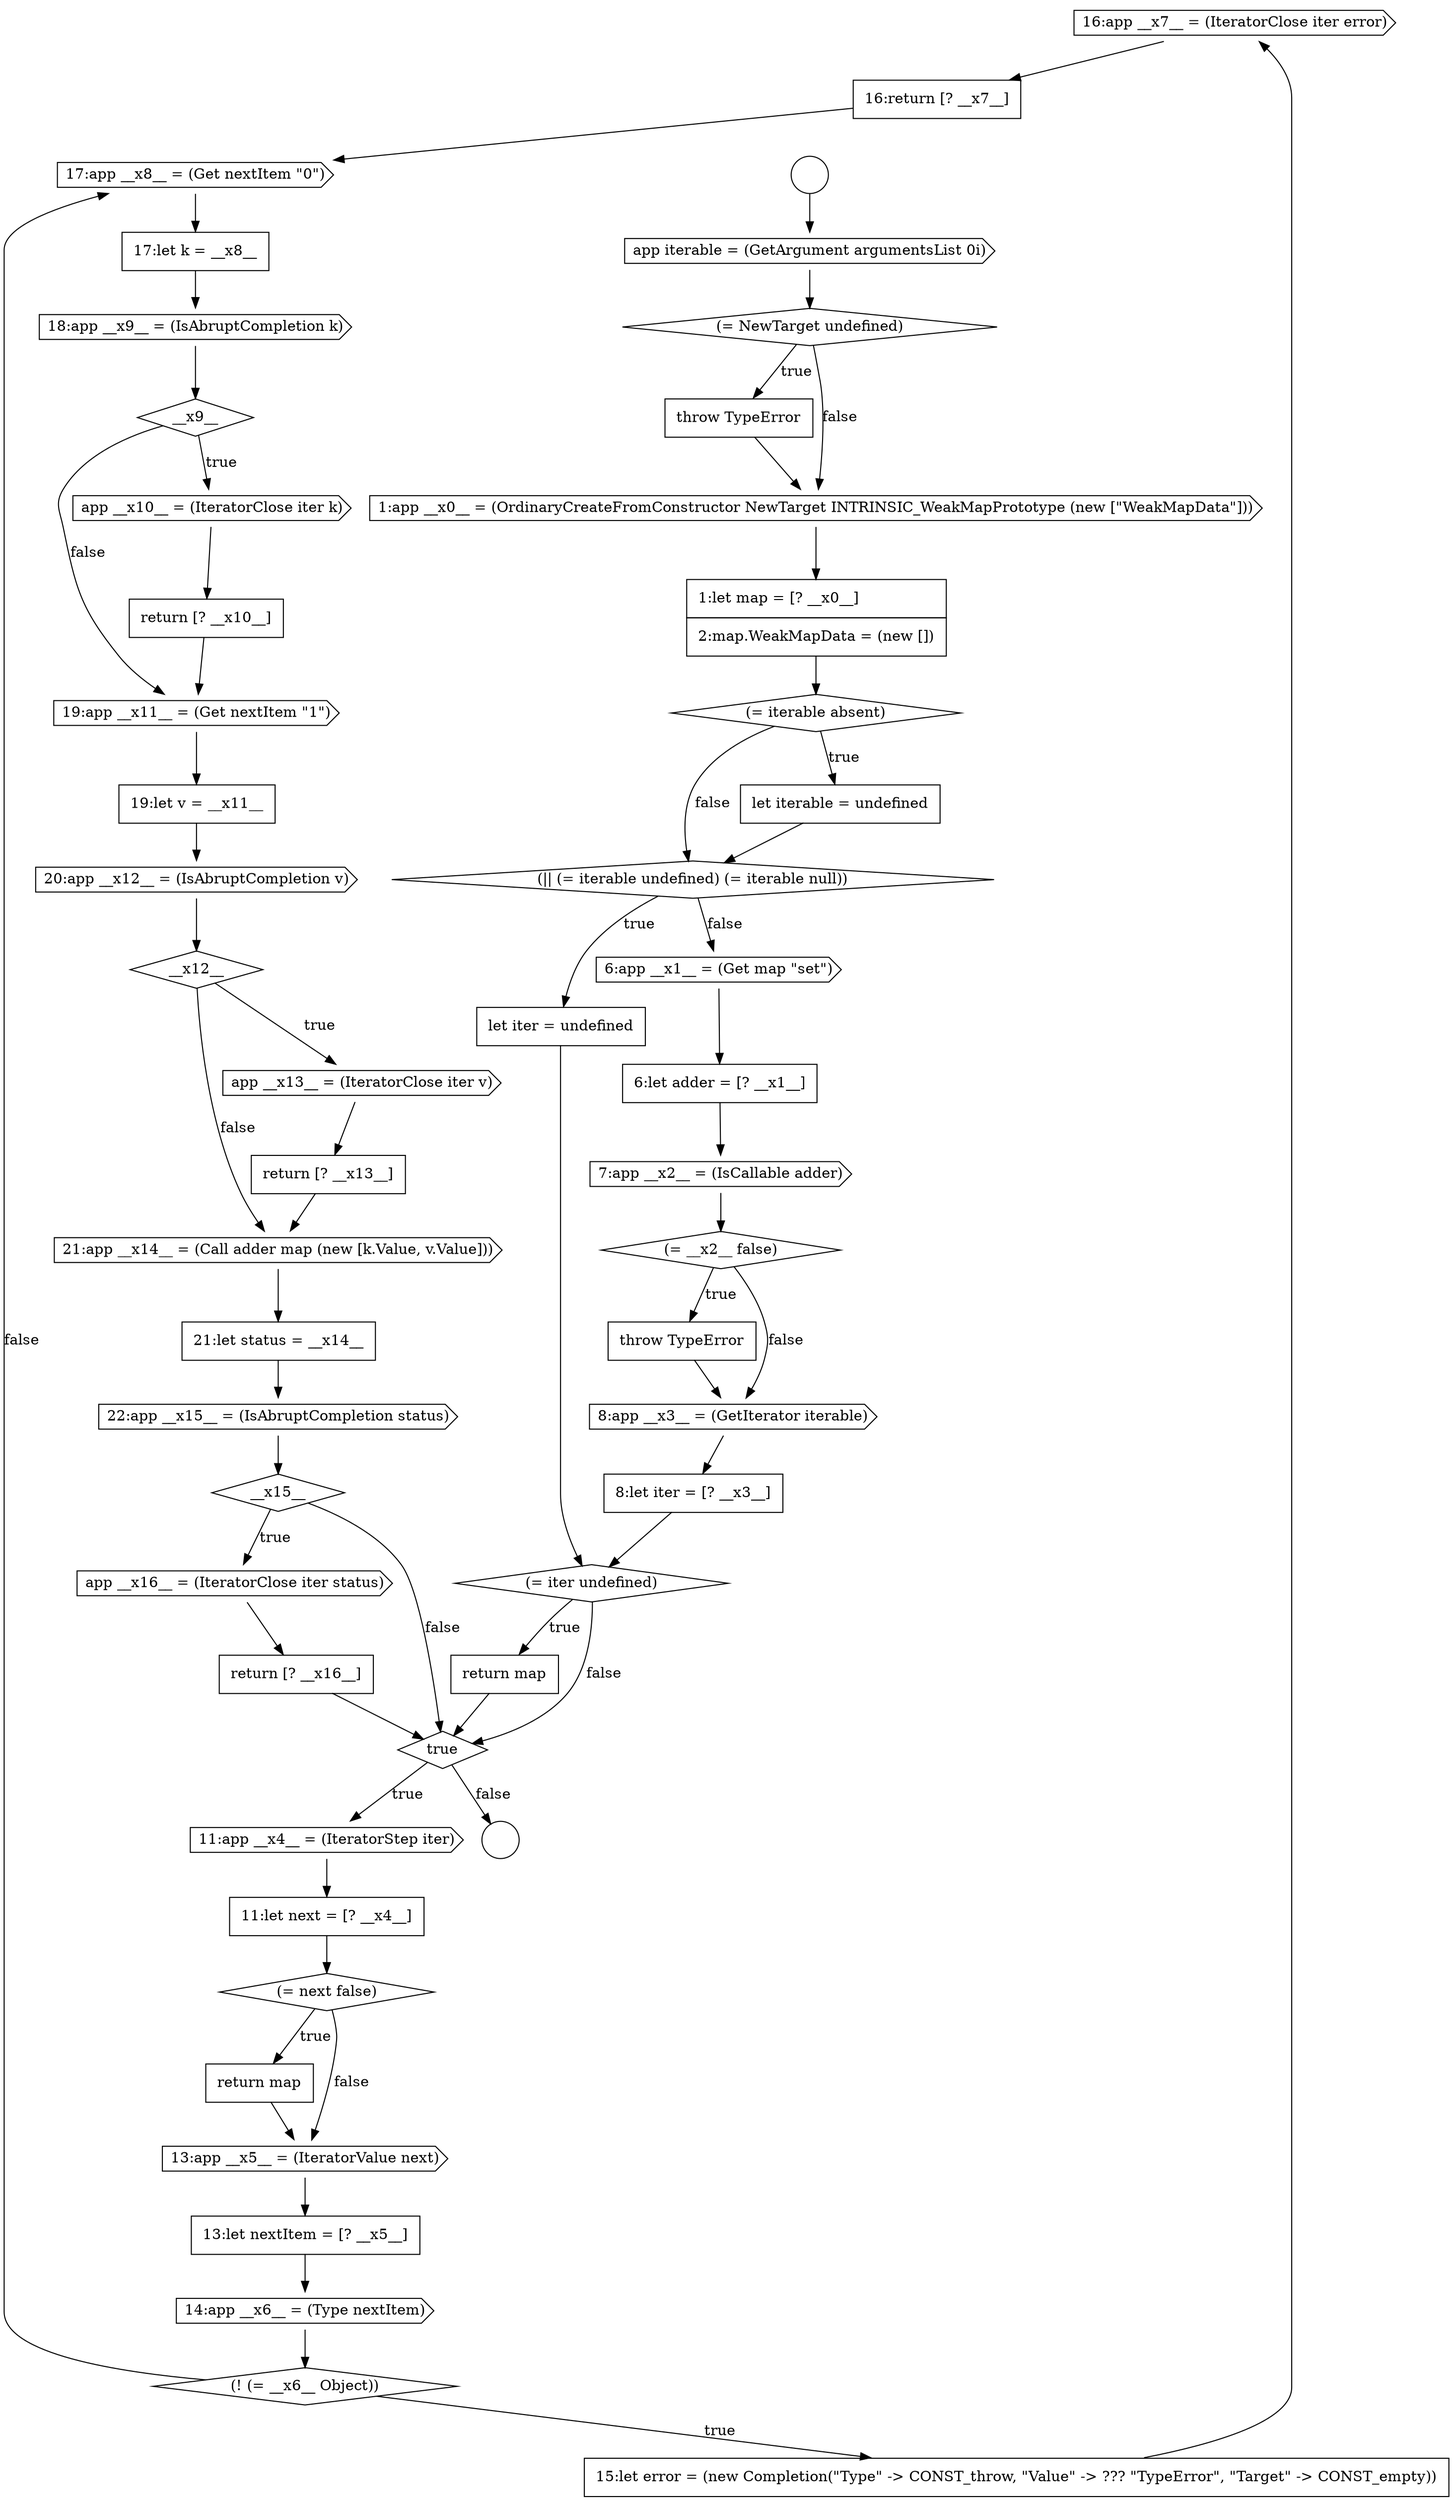 digraph {
  node15435 [shape=cds, label=<<font color="black">16:app __x7__ = (IteratorClose iter error)</font>> color="black" fillcolor="white" style=filled]
  node15454 [shape=none, margin=0, label=<<font color="black">
    <table border="0" cellborder="1" cellspacing="0" cellpadding="10">
      <tr><td align="left">return [? __x16__]</td></tr>
    </table>
  </font>> color="black" fillcolor="white" style=filled]
  node15414 [shape=diamond, label=<<font color="black">(|| (= iterable undefined) (= iterable null))</font>> color="black" fillcolor="white" style=filled]
  node15428 [shape=diamond, label=<<font color="black">(= next false)</font>> color="black" fillcolor="white" style=filled]
  node15416 [shape=cds, label=<<font color="black">6:app __x1__ = (Get map &quot;set&quot;)</font>> color="black" fillcolor="white" style=filled]
  node15412 [shape=diamond, label=<<font color="black">(= iterable absent)</font>> color="black" fillcolor="white" style=filled]
  node15418 [shape=cds, label=<<font color="black">7:app __x2__ = (IsCallable adder)</font>> color="black" fillcolor="white" style=filled]
  node15440 [shape=diamond, label=<<font color="black">__x9__</font>> color="black" fillcolor="white" style=filled]
  node15413 [shape=none, margin=0, label=<<font color="black">
    <table border="0" cellborder="1" cellspacing="0" cellpadding="10">
      <tr><td align="left">let iterable = undefined</td></tr>
    </table>
  </font>> color="black" fillcolor="white" style=filled]
  node15450 [shape=none, margin=0, label=<<font color="black">
    <table border="0" cellborder="1" cellspacing="0" cellpadding="10">
      <tr><td align="left">21:let status = __x14__</td></tr>
    </table>
  </font>> color="black" fillcolor="white" style=filled]
  node15408 [shape=diamond, label=<<font color="black">(= NewTarget undefined)</font>> color="black" fillcolor="white" style=filled]
  node15426 [shape=cds, label=<<font color="black">11:app __x4__ = (IteratorStep iter)</font>> color="black" fillcolor="white" style=filled]
  node15441 [shape=cds, label=<<font color="black">app __x10__ = (IteratorClose iter k)</font>> color="black" fillcolor="white" style=filled]
  node15445 [shape=cds, label=<<font color="black">20:app __x12__ = (IsAbruptCompletion v)</font>> color="black" fillcolor="white" style=filled]
  node15430 [shape=cds, label=<<font color="black">13:app __x5__ = (IteratorValue next)</font>> color="black" fillcolor="white" style=filled]
  node15409 [shape=none, margin=0, label=<<font color="black">
    <table border="0" cellborder="1" cellspacing="0" cellpadding="10">
      <tr><td align="left">throw TypeError</td></tr>
    </table>
  </font>> color="black" fillcolor="white" style=filled]
  node15424 [shape=none, margin=0, label=<<font color="black">
    <table border="0" cellborder="1" cellspacing="0" cellpadding="10">
      <tr><td align="left">return map</td></tr>
    </table>
  </font>> color="black" fillcolor="white" style=filled]
  node15449 [shape=cds, label=<<font color="black">21:app __x14__ = (Call adder map (new [k.Value, v.Value]))</font>> color="black" fillcolor="white" style=filled]
  node15434 [shape=none, margin=0, label=<<font color="black">
    <table border="0" cellborder="1" cellspacing="0" cellpadding="10">
      <tr><td align="left">15:let error = (new Completion(&quot;Type&quot; -&gt; CONST_throw, &quot;Value&quot; -&gt; ??? &quot;TypeError&quot;, &quot;Target&quot; -&gt; CONST_empty))</td></tr>
    </table>
  </font>> color="black" fillcolor="white" style=filled]
  node15407 [shape=cds, label=<<font color="black">app iterable = (GetArgument argumentsList 0i)</font>> color="black" fillcolor="white" style=filled]
  node15439 [shape=cds, label=<<font color="black">18:app __x9__ = (IsAbruptCompletion k)</font>> color="black" fillcolor="white" style=filled]
  node15422 [shape=none, margin=0, label=<<font color="black">
    <table border="0" cellborder="1" cellspacing="0" cellpadding="10">
      <tr><td align="left">8:let iter = [? __x3__]</td></tr>
    </table>
  </font>> color="black" fillcolor="white" style=filled]
  node15417 [shape=none, margin=0, label=<<font color="black">
    <table border="0" cellborder="1" cellspacing="0" cellpadding="10">
      <tr><td align="left">6:let adder = [? __x1__]</td></tr>
    </table>
  </font>> color="black" fillcolor="white" style=filled]
  node15410 [shape=cds, label=<<font color="black">1:app __x0__ = (OrdinaryCreateFromConstructor NewTarget INTRINSIC_WeakMapPrototype (new [&quot;WeakMapData&quot;]))</font>> color="black" fillcolor="white" style=filled]
  node15421 [shape=cds, label=<<font color="black">8:app __x3__ = (GetIterator iterable)</font>> color="black" fillcolor="white" style=filled]
  node15442 [shape=none, margin=0, label=<<font color="black">
    <table border="0" cellborder="1" cellspacing="0" cellpadding="10">
      <tr><td align="left">return [? __x10__]</td></tr>
    </table>
  </font>> color="black" fillcolor="white" style=filled]
  node15431 [shape=none, margin=0, label=<<font color="black">
    <table border="0" cellborder="1" cellspacing="0" cellpadding="10">
      <tr><td align="left">13:let nextItem = [? __x5__]</td></tr>
    </table>
  </font>> color="black" fillcolor="white" style=filled]
  node15446 [shape=diamond, label=<<font color="black">__x12__</font>> color="black" fillcolor="white" style=filled]
  node15427 [shape=none, margin=0, label=<<font color="black">
    <table border="0" cellborder="1" cellspacing="0" cellpadding="10">
      <tr><td align="left">11:let next = [? __x4__]</td></tr>
    </table>
  </font>> color="black" fillcolor="white" style=filled]
  node15423 [shape=diamond, label=<<font color="black">(= iter undefined)</font>> color="black" fillcolor="white" style=filled]
  node15433 [shape=diamond, label=<<font color="black">(! (= __x6__ Object))</font>> color="black" fillcolor="white" style=filled]
  node15406 [shape=circle label=" " color="black" fillcolor="white" style=filled]
  node15452 [shape=diamond, label=<<font color="black">__x15__</font>> color="black" fillcolor="white" style=filled]
  node15453 [shape=cds, label=<<font color="black">app __x16__ = (IteratorClose iter status)</font>> color="black" fillcolor="white" style=filled]
  node15438 [shape=none, margin=0, label=<<font color="black">
    <table border="0" cellborder="1" cellspacing="0" cellpadding="10">
      <tr><td align="left">17:let k = __x8__</td></tr>
    </table>
  </font>> color="black" fillcolor="white" style=filled]
  node15420 [shape=none, margin=0, label=<<font color="black">
    <table border="0" cellborder="1" cellspacing="0" cellpadding="10">
      <tr><td align="left">throw TypeError</td></tr>
    </table>
  </font>> color="black" fillcolor="white" style=filled]
  node15432 [shape=cds, label=<<font color="black">14:app __x6__ = (Type nextItem)</font>> color="black" fillcolor="white" style=filled]
  node15405 [shape=circle label=" " color="black" fillcolor="white" style=filled]
  node15447 [shape=cds, label=<<font color="black">app __x13__ = (IteratorClose iter v)</font>> color="black" fillcolor="white" style=filled]
  node15415 [shape=none, margin=0, label=<<font color="black">
    <table border="0" cellborder="1" cellspacing="0" cellpadding="10">
      <tr><td align="left">let iter = undefined</td></tr>
    </table>
  </font>> color="black" fillcolor="white" style=filled]
  node15411 [shape=none, margin=0, label=<<font color="black">
    <table border="0" cellborder="1" cellspacing="0" cellpadding="10">
      <tr><td align="left">1:let map = [? __x0__]</td></tr>
      <tr><td align="left">2:map.WeakMapData = (new [])</td></tr>
    </table>
  </font>> color="black" fillcolor="white" style=filled]
  node15443 [shape=cds, label=<<font color="black">19:app __x11__ = (Get nextItem &quot;1&quot;)</font>> color="black" fillcolor="white" style=filled]
  node15436 [shape=none, margin=0, label=<<font color="black">
    <table border="0" cellborder="1" cellspacing="0" cellpadding="10">
      <tr><td align="left">16:return [? __x7__]</td></tr>
    </table>
  </font>> color="black" fillcolor="white" style=filled]
  node15437 [shape=cds, label=<<font color="black">17:app __x8__ = (Get nextItem &quot;0&quot;)</font>> color="black" fillcolor="white" style=filled]
  node15451 [shape=cds, label=<<font color="black">22:app __x15__ = (IsAbruptCompletion status)</font>> color="black" fillcolor="white" style=filled]
  node15419 [shape=diamond, label=<<font color="black">(= __x2__ false)</font>> color="black" fillcolor="white" style=filled]
  node15425 [shape=diamond, label=<<font color="black">true</font>> color="black" fillcolor="white" style=filled]
  node15448 [shape=none, margin=0, label=<<font color="black">
    <table border="0" cellborder="1" cellspacing="0" cellpadding="10">
      <tr><td align="left">return [? __x13__]</td></tr>
    </table>
  </font>> color="black" fillcolor="white" style=filled]
  node15444 [shape=none, margin=0, label=<<font color="black">
    <table border="0" cellborder="1" cellspacing="0" cellpadding="10">
      <tr><td align="left">19:let v = __x11__</td></tr>
    </table>
  </font>> color="black" fillcolor="white" style=filled]
  node15429 [shape=none, margin=0, label=<<font color="black">
    <table border="0" cellborder="1" cellspacing="0" cellpadding="10">
      <tr><td align="left">return map</td></tr>
    </table>
  </font>> color="black" fillcolor="white" style=filled]
  node15445 -> node15446 [ color="black"]
  node15415 -> node15423 [ color="black"]
  node15410 -> node15411 [ color="black"]
  node15424 -> node15425 [ color="black"]
  node15430 -> node15431 [ color="black"]
  node15452 -> node15453 [label=<<font color="black">true</font>> color="black"]
  node15452 -> node15425 [label=<<font color="black">false</font>> color="black"]
  node15421 -> node15422 [ color="black"]
  node15413 -> node15414 [ color="black"]
  node15414 -> node15415 [label=<<font color="black">true</font>> color="black"]
  node15414 -> node15416 [label=<<font color="black">false</font>> color="black"]
  node15436 -> node15437 [ color="black"]
  node15447 -> node15448 [ color="black"]
  node15416 -> node15417 [ color="black"]
  node15423 -> node15424 [label=<<font color="black">true</font>> color="black"]
  node15423 -> node15425 [label=<<font color="black">false</font>> color="black"]
  node15450 -> node15451 [ color="black"]
  node15438 -> node15439 [ color="black"]
  node15409 -> node15410 [ color="black"]
  node15443 -> node15444 [ color="black"]
  node15431 -> node15432 [ color="black"]
  node15412 -> node15413 [label=<<font color="black">true</font>> color="black"]
  node15412 -> node15414 [label=<<font color="black">false</font>> color="black"]
  node15408 -> node15409 [label=<<font color="black">true</font>> color="black"]
  node15408 -> node15410 [label=<<font color="black">false</font>> color="black"]
  node15435 -> node15436 [ color="black"]
  node15411 -> node15412 [ color="black"]
  node15440 -> node15441 [label=<<font color="black">true</font>> color="black"]
  node15440 -> node15443 [label=<<font color="black">false</font>> color="black"]
  node15420 -> node15421 [ color="black"]
  node15444 -> node15445 [ color="black"]
  node15434 -> node15435 [ color="black"]
  node15453 -> node15454 [ color="black"]
  node15419 -> node15420 [label=<<font color="black">true</font>> color="black"]
  node15419 -> node15421 [label=<<font color="black">false</font>> color="black"]
  node15417 -> node15418 [ color="black"]
  node15418 -> node15419 [ color="black"]
  node15439 -> node15440 [ color="black"]
  node15429 -> node15430 [ color="black"]
  node15428 -> node15429 [label=<<font color="black">true</font>> color="black"]
  node15428 -> node15430 [label=<<font color="black">false</font>> color="black"]
  node15426 -> node15427 [ color="black"]
  node15425 -> node15426 [label=<<font color="black">true</font>> color="black"]
  node15425 -> node15406 [label=<<font color="black">false</font>> color="black"]
  node15446 -> node15447 [label=<<font color="black">true</font>> color="black"]
  node15446 -> node15449 [label=<<font color="black">false</font>> color="black"]
  node15405 -> node15407 [ color="black"]
  node15449 -> node15450 [ color="black"]
  node15427 -> node15428 [ color="black"]
  node15407 -> node15408 [ color="black"]
  node15437 -> node15438 [ color="black"]
  node15454 -> node15425 [ color="black"]
  node15422 -> node15423 [ color="black"]
  node15432 -> node15433 [ color="black"]
  node15433 -> node15434 [label=<<font color="black">true</font>> color="black"]
  node15433 -> node15437 [label=<<font color="black">false</font>> color="black"]
  node15442 -> node15443 [ color="black"]
  node15441 -> node15442 [ color="black"]
  node15451 -> node15452 [ color="black"]
  node15448 -> node15449 [ color="black"]
}
